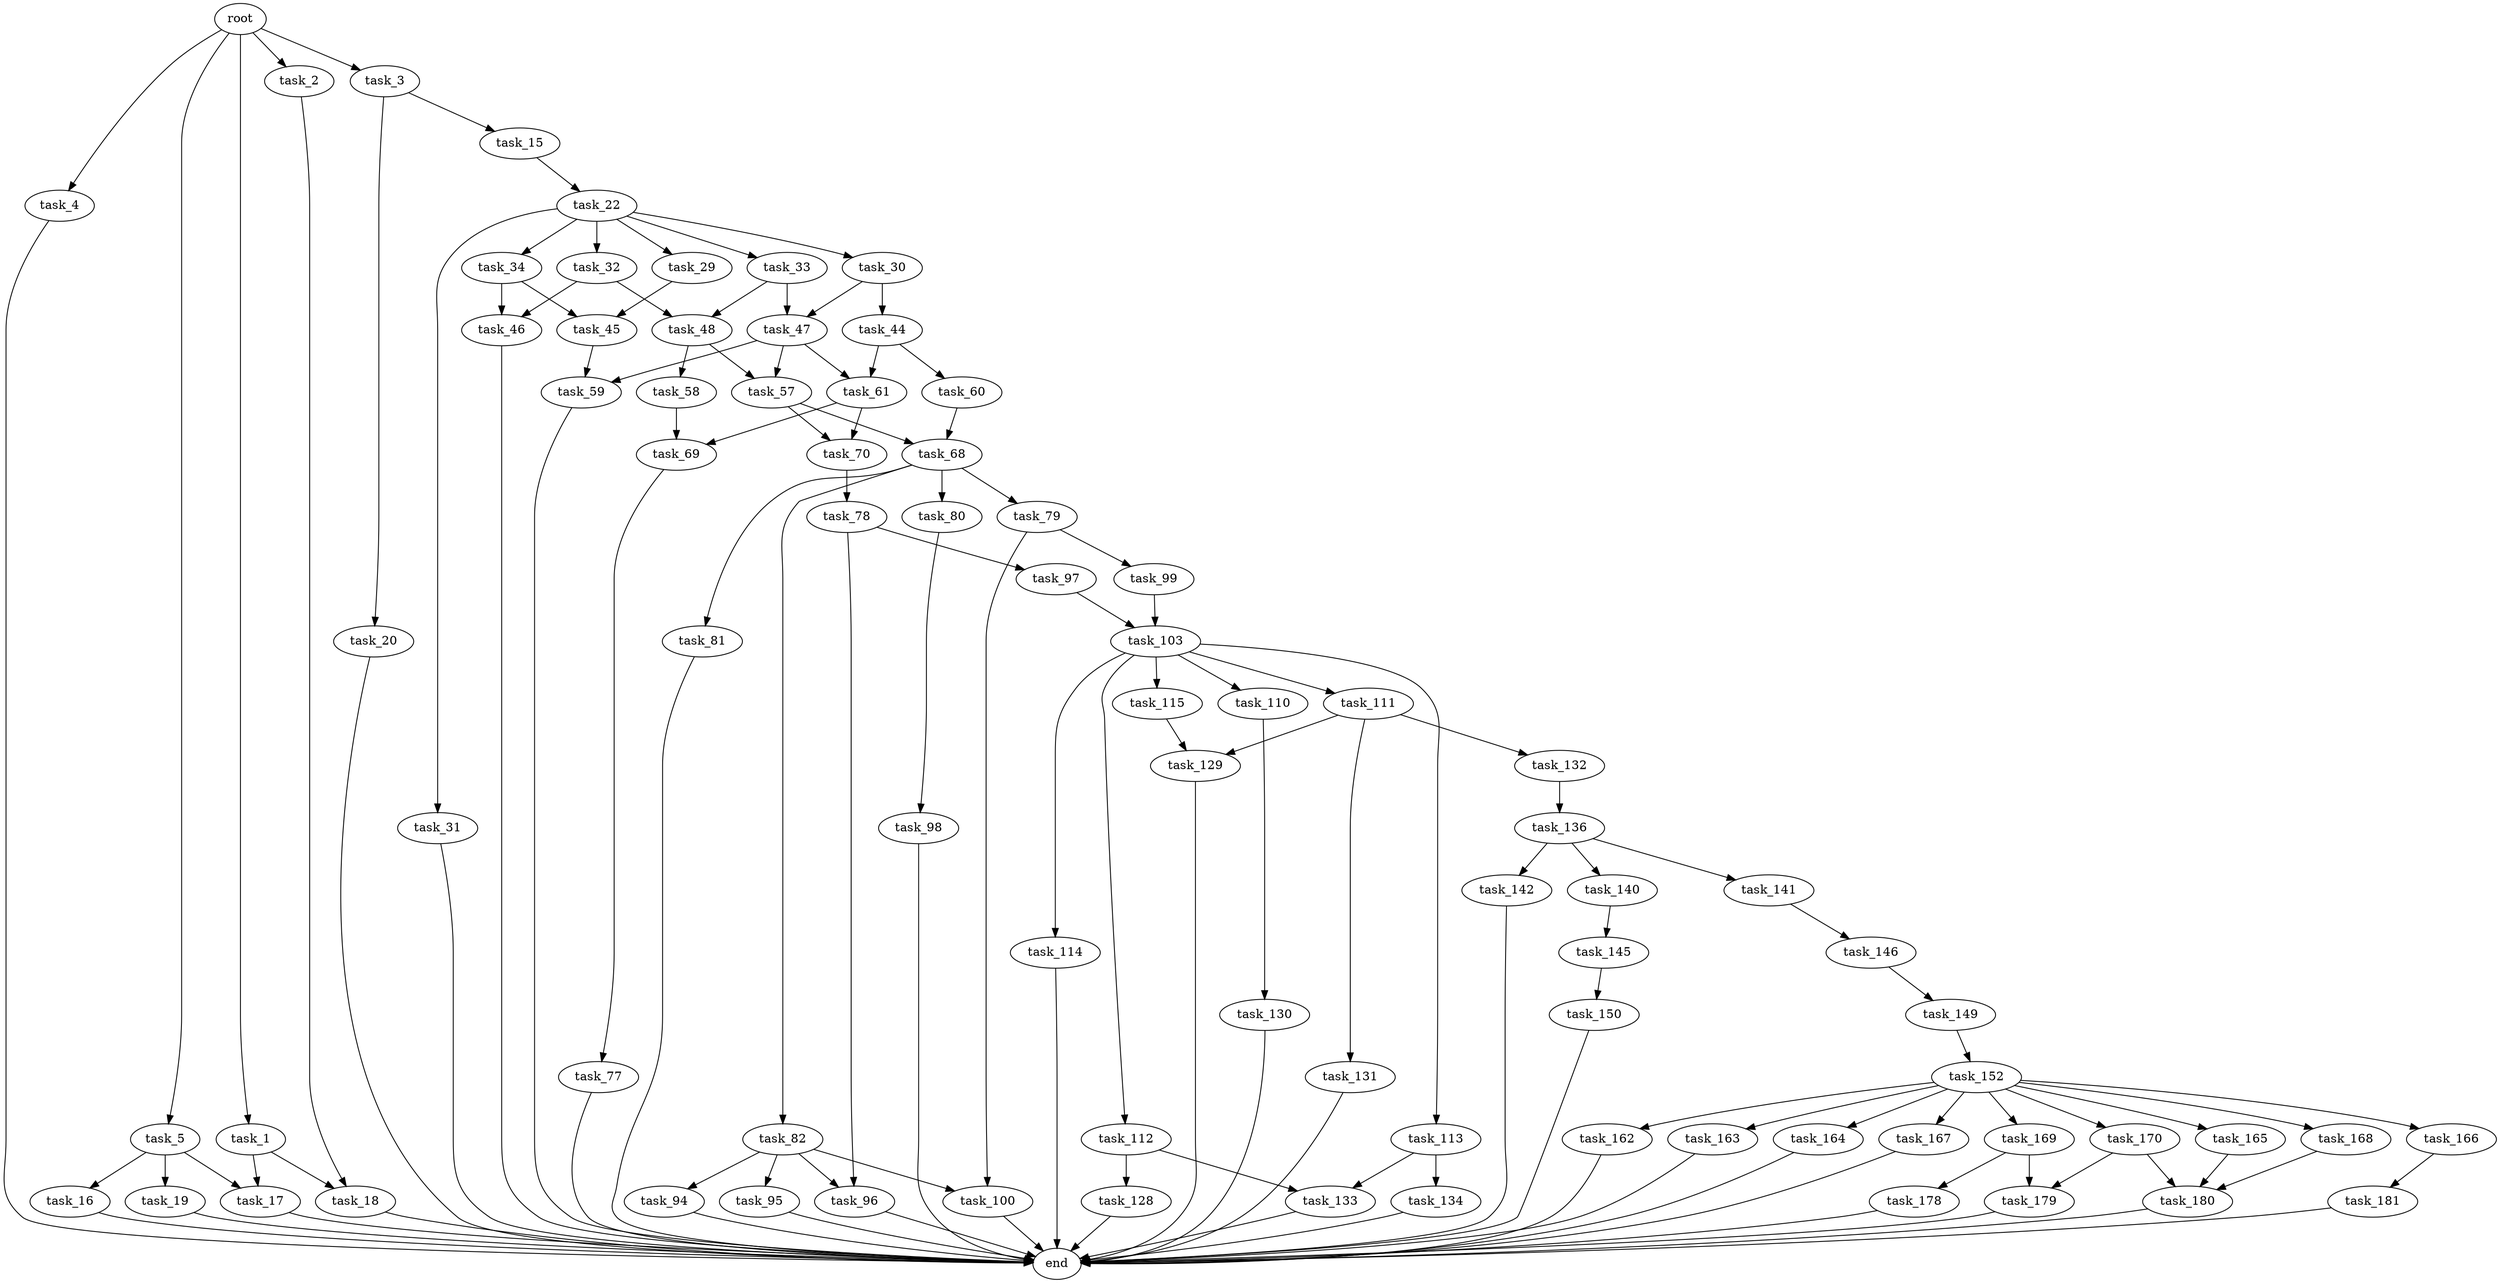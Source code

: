 digraph G {
  root [size="0.000000"];
  task_1 [size="68719476736.000000"];
  task_2 [size="713870784318.000000"];
  task_3 [size="1902592227.000000"];
  task_4 [size="368293445632.000000"];
  task_5 [size="4248702948.000000"];
  task_15 [size="28991029248.000000"];
  task_16 [size="477507125878.000000"];
  task_17 [size="782757789696.000000"];
  task_18 [size="8589934592.000000"];
  task_19 [size="28991029248.000000"];
  task_20 [size="28991029248.000000"];
  task_22 [size="28991029248.000000"];
  task_29 [size="402784085902.000000"];
  task_30 [size="1613919712.000000"];
  task_31 [size="276760533472.000000"];
  task_32 [size="549755813888.000000"];
  task_33 [size="368293445632.000000"];
  task_34 [size="134217728000.000000"];
  task_44 [size="3375299356.000000"];
  task_45 [size="229309375376.000000"];
  task_46 [size="1073741824000.000000"];
  task_47 [size="3344680789.000000"];
  task_48 [size="194012765113.000000"];
  task_57 [size="852010290466.000000"];
  task_58 [size="296503342755.000000"];
  task_59 [size="68719476736.000000"];
  task_60 [size="32287806866.000000"];
  task_61 [size="30237354476.000000"];
  task_68 [size="24365485389.000000"];
  task_69 [size="451837991782.000000"];
  task_70 [size="68719476736.000000"];
  task_77 [size="68719476736.000000"];
  task_78 [size="28991029248.000000"];
  task_79 [size="1308963670554.000000"];
  task_80 [size="857854096689.000000"];
  task_81 [size="12156457708.000000"];
  task_82 [size="357432452793.000000"];
  task_94 [size="15278659013.000000"];
  task_95 [size="23272123948.000000"];
  task_96 [size="1245848142.000000"];
  task_97 [size="549755813888.000000"];
  task_98 [size="18932124609.000000"];
  task_99 [size="4612226576.000000"];
  task_100 [size="4773858539.000000"];
  task_103 [size="6529232789.000000"];
  task_110 [size="20410988104.000000"];
  task_111 [size="782757789696.000000"];
  task_112 [size="1000566434455.000000"];
  task_113 [size="27526746165.000000"];
  task_114 [size="235808664908.000000"];
  task_115 [size="8366276165.000000"];
  task_128 [size="243902069378.000000"];
  task_129 [size="28991029248.000000"];
  task_130 [size="134217728000.000000"];
  task_131 [size="238615557126.000000"];
  task_132 [size="73709445844.000000"];
  task_133 [size="28991029248.000000"];
  task_134 [size="316578287770.000000"];
  task_136 [size="810238347102.000000"];
  task_140 [size="39951370837.000000"];
  task_141 [size="143293989765.000000"];
  task_142 [size="21336545377.000000"];
  task_145 [size="3291958469.000000"];
  task_146 [size="1073741824000.000000"];
  task_149 [size="206590383203.000000"];
  task_150 [size="40389510497.000000"];
  task_152 [size="696918758947.000000"];
  task_162 [size="4091974779.000000"];
  task_163 [size="134217728000.000000"];
  task_164 [size="1073741824000.000000"];
  task_165 [size="4426212709.000000"];
  task_166 [size="21270179378.000000"];
  task_167 [size="28991029248.000000"];
  task_168 [size="107746498731.000000"];
  task_169 [size="673508177176.000000"];
  task_170 [size="33457326537.000000"];
  task_178 [size="22051906880.000000"];
  task_179 [size="134217728000.000000"];
  task_180 [size="134217728000.000000"];
  task_181 [size="529522621646.000000"];
  end [size="0.000000"];

  root -> task_1 [size="1.000000"];
  root -> task_2 [size="1.000000"];
  root -> task_3 [size="1.000000"];
  root -> task_4 [size="1.000000"];
  root -> task_5 [size="1.000000"];
  task_1 -> task_17 [size="134217728.000000"];
  task_1 -> task_18 [size="134217728.000000"];
  task_2 -> task_18 [size="838860800.000000"];
  task_3 -> task_15 [size="75497472.000000"];
  task_3 -> task_20 [size="75497472.000000"];
  task_4 -> end [size="1.000000"];
  task_5 -> task_16 [size="301989888.000000"];
  task_5 -> task_17 [size="301989888.000000"];
  task_5 -> task_19 [size="301989888.000000"];
  task_15 -> task_22 [size="75497472.000000"];
  task_16 -> end [size="1.000000"];
  task_17 -> end [size="1.000000"];
  task_18 -> end [size="1.000000"];
  task_19 -> end [size="1.000000"];
  task_20 -> end [size="1.000000"];
  task_22 -> task_29 [size="75497472.000000"];
  task_22 -> task_30 [size="75497472.000000"];
  task_22 -> task_31 [size="75497472.000000"];
  task_22 -> task_32 [size="75497472.000000"];
  task_22 -> task_33 [size="75497472.000000"];
  task_22 -> task_34 [size="75497472.000000"];
  task_29 -> task_45 [size="838860800.000000"];
  task_30 -> task_44 [size="134217728.000000"];
  task_30 -> task_47 [size="134217728.000000"];
  task_31 -> end [size="1.000000"];
  task_32 -> task_46 [size="536870912.000000"];
  task_32 -> task_48 [size="536870912.000000"];
  task_33 -> task_47 [size="411041792.000000"];
  task_33 -> task_48 [size="411041792.000000"];
  task_34 -> task_45 [size="209715200.000000"];
  task_34 -> task_46 [size="209715200.000000"];
  task_44 -> task_60 [size="301989888.000000"];
  task_44 -> task_61 [size="301989888.000000"];
  task_45 -> task_59 [size="209715200.000000"];
  task_46 -> end [size="1.000000"];
  task_47 -> task_57 [size="209715200.000000"];
  task_47 -> task_59 [size="209715200.000000"];
  task_47 -> task_61 [size="209715200.000000"];
  task_48 -> task_57 [size="134217728.000000"];
  task_48 -> task_58 [size="134217728.000000"];
  task_57 -> task_68 [size="536870912.000000"];
  task_57 -> task_70 [size="536870912.000000"];
  task_58 -> task_69 [size="411041792.000000"];
  task_59 -> end [size="1.000000"];
  task_60 -> task_68 [size="33554432.000000"];
  task_61 -> task_69 [size="838860800.000000"];
  task_61 -> task_70 [size="838860800.000000"];
  task_68 -> task_79 [size="536870912.000000"];
  task_68 -> task_80 [size="536870912.000000"];
  task_68 -> task_81 [size="536870912.000000"];
  task_68 -> task_82 [size="536870912.000000"];
  task_69 -> task_77 [size="679477248.000000"];
  task_70 -> task_78 [size="134217728.000000"];
  task_77 -> end [size="1.000000"];
  task_78 -> task_96 [size="75497472.000000"];
  task_78 -> task_97 [size="75497472.000000"];
  task_79 -> task_99 [size="838860800.000000"];
  task_79 -> task_100 [size="838860800.000000"];
  task_80 -> task_98 [size="838860800.000000"];
  task_81 -> end [size="1.000000"];
  task_82 -> task_94 [size="536870912.000000"];
  task_82 -> task_95 [size="536870912.000000"];
  task_82 -> task_96 [size="536870912.000000"];
  task_82 -> task_100 [size="536870912.000000"];
  task_94 -> end [size="1.000000"];
  task_95 -> end [size="1.000000"];
  task_96 -> end [size="1.000000"];
  task_97 -> task_103 [size="536870912.000000"];
  task_98 -> end [size="1.000000"];
  task_99 -> task_103 [size="134217728.000000"];
  task_100 -> end [size="1.000000"];
  task_103 -> task_110 [size="411041792.000000"];
  task_103 -> task_111 [size="411041792.000000"];
  task_103 -> task_112 [size="411041792.000000"];
  task_103 -> task_113 [size="411041792.000000"];
  task_103 -> task_114 [size="411041792.000000"];
  task_103 -> task_115 [size="411041792.000000"];
  task_110 -> task_130 [size="33554432.000000"];
  task_111 -> task_129 [size="679477248.000000"];
  task_111 -> task_131 [size="679477248.000000"];
  task_111 -> task_132 [size="679477248.000000"];
  task_112 -> task_128 [size="679477248.000000"];
  task_112 -> task_133 [size="679477248.000000"];
  task_113 -> task_133 [size="838860800.000000"];
  task_113 -> task_134 [size="838860800.000000"];
  task_114 -> end [size="1.000000"];
  task_115 -> task_129 [size="679477248.000000"];
  task_128 -> end [size="1.000000"];
  task_129 -> end [size="1.000000"];
  task_130 -> end [size="1.000000"];
  task_131 -> end [size="1.000000"];
  task_132 -> task_136 [size="134217728.000000"];
  task_133 -> end [size="1.000000"];
  task_134 -> end [size="1.000000"];
  task_136 -> task_140 [size="536870912.000000"];
  task_136 -> task_141 [size="536870912.000000"];
  task_136 -> task_142 [size="536870912.000000"];
  task_140 -> task_145 [size="33554432.000000"];
  task_141 -> task_146 [size="209715200.000000"];
  task_142 -> end [size="1.000000"];
  task_145 -> task_150 [size="75497472.000000"];
  task_146 -> task_149 [size="838860800.000000"];
  task_149 -> task_152 [size="536870912.000000"];
  task_150 -> end [size="1.000000"];
  task_152 -> task_162 [size="679477248.000000"];
  task_152 -> task_163 [size="679477248.000000"];
  task_152 -> task_164 [size="679477248.000000"];
  task_152 -> task_165 [size="679477248.000000"];
  task_152 -> task_166 [size="679477248.000000"];
  task_152 -> task_167 [size="679477248.000000"];
  task_152 -> task_168 [size="679477248.000000"];
  task_152 -> task_169 [size="679477248.000000"];
  task_152 -> task_170 [size="679477248.000000"];
  task_162 -> end [size="1.000000"];
  task_163 -> end [size="1.000000"];
  task_164 -> end [size="1.000000"];
  task_165 -> task_180 [size="209715200.000000"];
  task_166 -> task_181 [size="536870912.000000"];
  task_167 -> end [size="1.000000"];
  task_168 -> task_180 [size="209715200.000000"];
  task_169 -> task_178 [size="411041792.000000"];
  task_169 -> task_179 [size="411041792.000000"];
  task_170 -> task_179 [size="679477248.000000"];
  task_170 -> task_180 [size="679477248.000000"];
  task_178 -> end [size="1.000000"];
  task_179 -> end [size="1.000000"];
  task_180 -> end [size="1.000000"];
  task_181 -> end [size="1.000000"];
}
